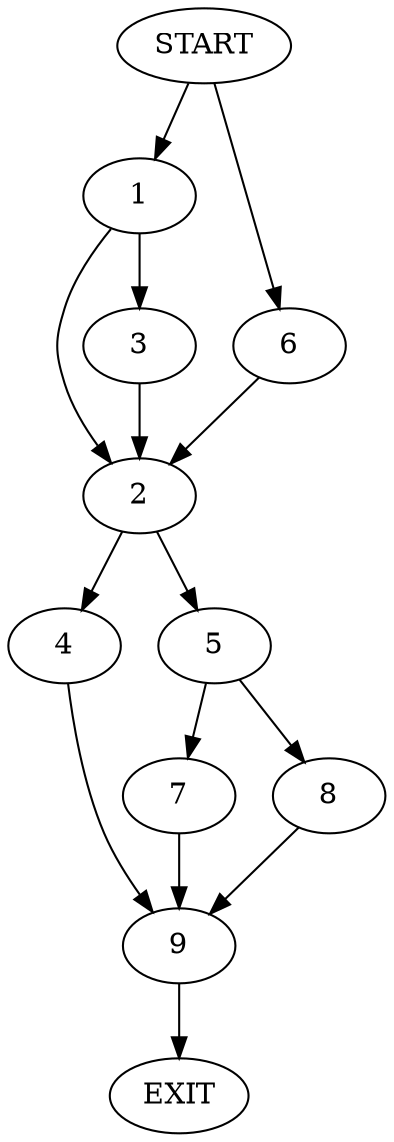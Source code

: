 digraph {
0 [label="START"]
10 [label="EXIT"]
0 -> 1
1 -> 2
1 -> 3
2 -> 4
2 -> 5
3 -> 2
0 -> 6
6 -> 2
5 -> 7
5 -> 8
4 -> 9
9 -> 10
8 -> 9
7 -> 9
}
